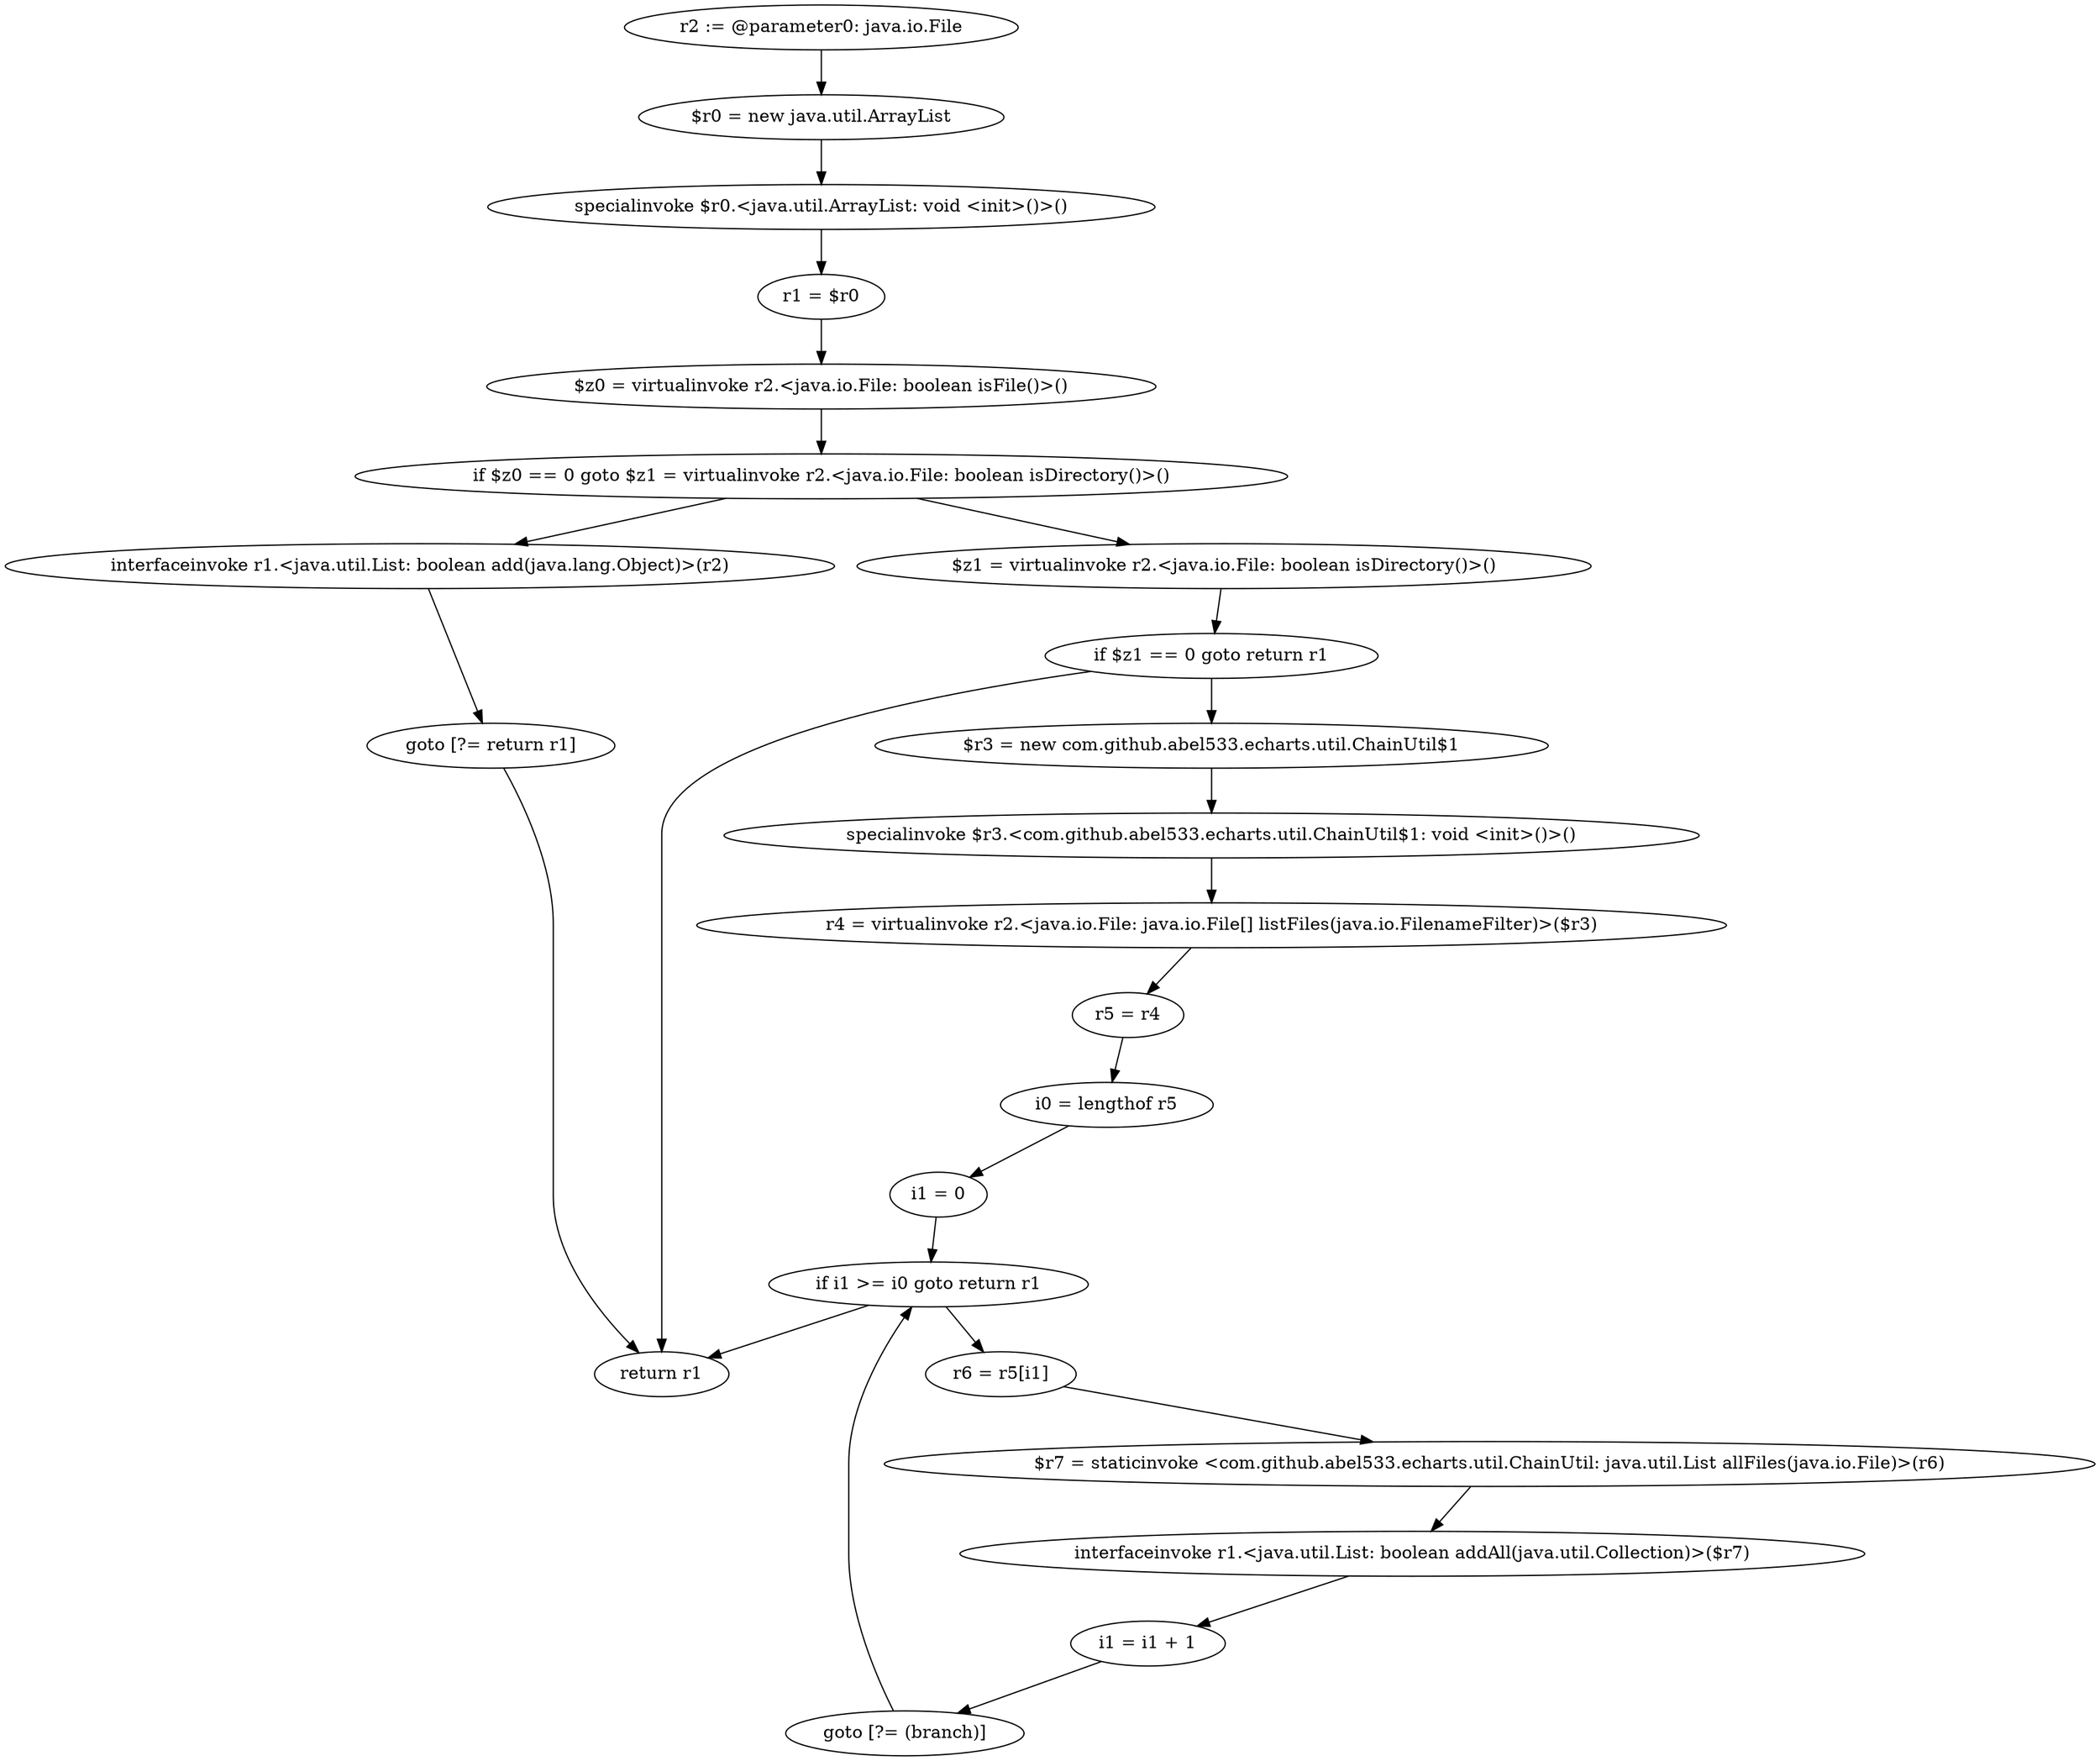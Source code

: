 digraph "unitGraph" {
    "r2 := @parameter0: java.io.File"
    "$r0 = new java.util.ArrayList"
    "specialinvoke $r0.<java.util.ArrayList: void <init>()>()"
    "r1 = $r0"
    "$z0 = virtualinvoke r2.<java.io.File: boolean isFile()>()"
    "if $z0 == 0 goto $z1 = virtualinvoke r2.<java.io.File: boolean isDirectory()>()"
    "interfaceinvoke r1.<java.util.List: boolean add(java.lang.Object)>(r2)"
    "goto [?= return r1]"
    "$z1 = virtualinvoke r2.<java.io.File: boolean isDirectory()>()"
    "if $z1 == 0 goto return r1"
    "$r3 = new com.github.abel533.echarts.util.ChainUtil$1"
    "specialinvoke $r3.<com.github.abel533.echarts.util.ChainUtil$1: void <init>()>()"
    "r4 = virtualinvoke r2.<java.io.File: java.io.File[] listFiles(java.io.FilenameFilter)>($r3)"
    "r5 = r4"
    "i0 = lengthof r5"
    "i1 = 0"
    "if i1 >= i0 goto return r1"
    "r6 = r5[i1]"
    "$r7 = staticinvoke <com.github.abel533.echarts.util.ChainUtil: java.util.List allFiles(java.io.File)>(r6)"
    "interfaceinvoke r1.<java.util.List: boolean addAll(java.util.Collection)>($r7)"
    "i1 = i1 + 1"
    "goto [?= (branch)]"
    "return r1"
    "r2 := @parameter0: java.io.File"->"$r0 = new java.util.ArrayList";
    "$r0 = new java.util.ArrayList"->"specialinvoke $r0.<java.util.ArrayList: void <init>()>()";
    "specialinvoke $r0.<java.util.ArrayList: void <init>()>()"->"r1 = $r0";
    "r1 = $r0"->"$z0 = virtualinvoke r2.<java.io.File: boolean isFile()>()";
    "$z0 = virtualinvoke r2.<java.io.File: boolean isFile()>()"->"if $z0 == 0 goto $z1 = virtualinvoke r2.<java.io.File: boolean isDirectory()>()";
    "if $z0 == 0 goto $z1 = virtualinvoke r2.<java.io.File: boolean isDirectory()>()"->"interfaceinvoke r1.<java.util.List: boolean add(java.lang.Object)>(r2)";
    "if $z0 == 0 goto $z1 = virtualinvoke r2.<java.io.File: boolean isDirectory()>()"->"$z1 = virtualinvoke r2.<java.io.File: boolean isDirectory()>()";
    "interfaceinvoke r1.<java.util.List: boolean add(java.lang.Object)>(r2)"->"goto [?= return r1]";
    "goto [?= return r1]"->"return r1";
    "$z1 = virtualinvoke r2.<java.io.File: boolean isDirectory()>()"->"if $z1 == 0 goto return r1";
    "if $z1 == 0 goto return r1"->"$r3 = new com.github.abel533.echarts.util.ChainUtil$1";
    "if $z1 == 0 goto return r1"->"return r1";
    "$r3 = new com.github.abel533.echarts.util.ChainUtil$1"->"specialinvoke $r3.<com.github.abel533.echarts.util.ChainUtil$1: void <init>()>()";
    "specialinvoke $r3.<com.github.abel533.echarts.util.ChainUtil$1: void <init>()>()"->"r4 = virtualinvoke r2.<java.io.File: java.io.File[] listFiles(java.io.FilenameFilter)>($r3)";
    "r4 = virtualinvoke r2.<java.io.File: java.io.File[] listFiles(java.io.FilenameFilter)>($r3)"->"r5 = r4";
    "r5 = r4"->"i0 = lengthof r5";
    "i0 = lengthof r5"->"i1 = 0";
    "i1 = 0"->"if i1 >= i0 goto return r1";
    "if i1 >= i0 goto return r1"->"r6 = r5[i1]";
    "if i1 >= i0 goto return r1"->"return r1";
    "r6 = r5[i1]"->"$r7 = staticinvoke <com.github.abel533.echarts.util.ChainUtil: java.util.List allFiles(java.io.File)>(r6)";
    "$r7 = staticinvoke <com.github.abel533.echarts.util.ChainUtil: java.util.List allFiles(java.io.File)>(r6)"->"interfaceinvoke r1.<java.util.List: boolean addAll(java.util.Collection)>($r7)";
    "interfaceinvoke r1.<java.util.List: boolean addAll(java.util.Collection)>($r7)"->"i1 = i1 + 1";
    "i1 = i1 + 1"->"goto [?= (branch)]";
    "goto [?= (branch)]"->"if i1 >= i0 goto return r1";
}
